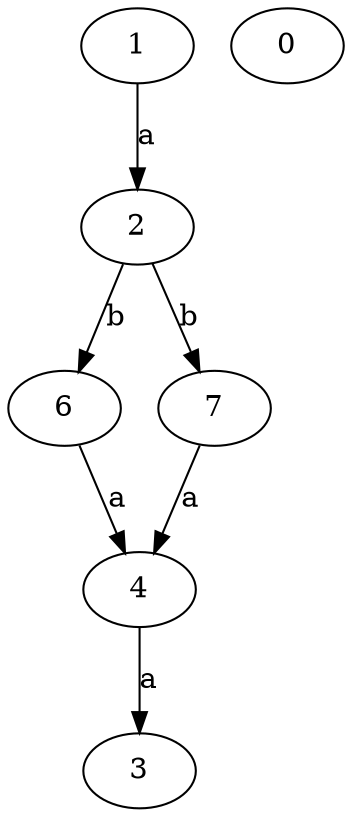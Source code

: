 strict digraph  {
2;
3;
0;
4;
6;
7;
1;
2 -> 6  [label=b];
2 -> 7  [label=b];
4 -> 3  [label=a];
6 -> 4  [label=a];
7 -> 4  [label=a];
1 -> 2  [label=a];
}
